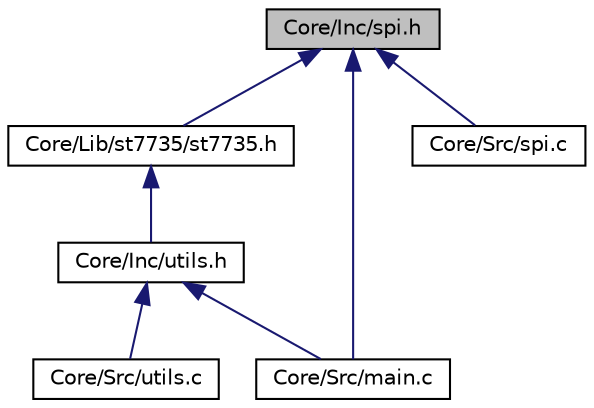 digraph "Core/Inc/spi.h"
{
 // LATEX_PDF_SIZE
  edge [fontname="Helvetica",fontsize="10",labelfontname="Helvetica",labelfontsize="10"];
  node [fontname="Helvetica",fontsize="10",shape=record];
  Node1 [label="Core/Inc/spi.h",height=0.2,width=0.4,color="black", fillcolor="grey75", style="filled", fontcolor="black",tooltip="This file contains all the function prototypes for the spi.c file."];
  Node1 -> Node2 [dir="back",color="midnightblue",fontsize="10",style="solid",fontname="Helvetica"];
  Node2 [label="Core/Lib/st7735/st7735.h",height=0.2,width=0.4,color="black", fillcolor="white", style="filled",URL="$st7735_8h_source.html",tooltip=" "];
  Node2 -> Node3 [dir="back",color="midnightblue",fontsize="10",style="solid",fontname="Helvetica"];
  Node3 [label="Core/Inc/utils.h",height=0.2,width=0.4,color="black", fillcolor="white", style="filled",URL="$utils_8h_source.html",tooltip=" "];
  Node3 -> Node4 [dir="back",color="midnightblue",fontsize="10",style="solid",fontname="Helvetica"];
  Node4 [label="Core/Src/main.c",height=0.2,width=0.4,color="black", fillcolor="white", style="filled",URL="$main_8c.html",tooltip=": Main program body"];
  Node3 -> Node5 [dir="back",color="midnightblue",fontsize="10",style="solid",fontname="Helvetica"];
  Node5 [label="Core/Src/utils.c",height=0.2,width=0.4,color="black", fillcolor="white", style="filled",URL="$utils_8c.html",tooltip=" "];
  Node1 -> Node4 [dir="back",color="midnightblue",fontsize="10",style="solid",fontname="Helvetica"];
  Node1 -> Node6 [dir="back",color="midnightblue",fontsize="10",style="solid",fontname="Helvetica"];
  Node6 [label="Core/Src/spi.c",height=0.2,width=0.4,color="black", fillcolor="white", style="filled",URL="$spi_8c.html",tooltip="This file provides code for the configuration of the SPI instances."];
}

